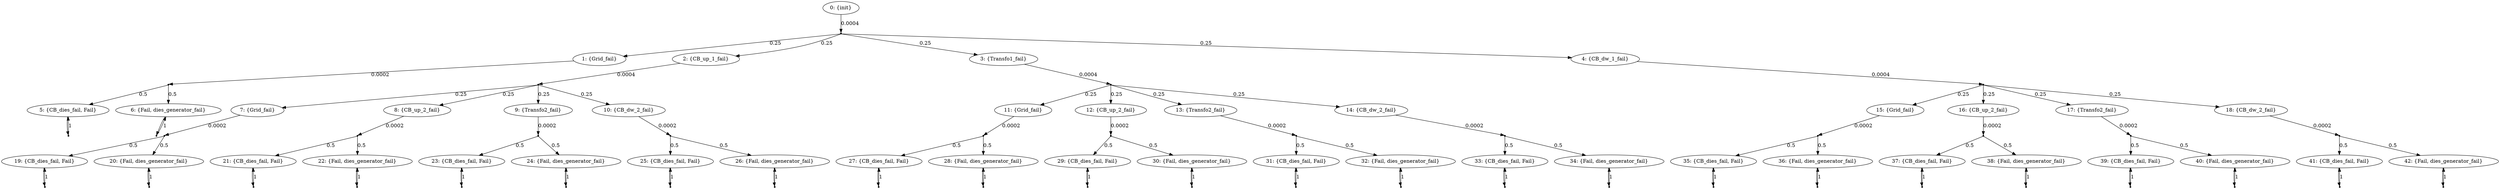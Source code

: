 digraph model {
	0 [ label = "0: {init}" ];
	1 [ label = "1: {Grid_fail}" ];
	2 [ label = "2: {CB_up_1_fail}" ];
	3 [ label = "3: {Transfo1_fail}" ];
	4 [ label = "4: {CB_dw_1_fail}" ];
	5 [ label = "5: {CB_dies_fail, Fail}" ];
	6 [ label = "6: {Fail, dies_generator_fail}" ];
	7 [ label = "7: {Grid_fail}" ];
	8 [ label = "8: {CB_up_2_fail}" ];
	9 [ label = "9: {Transfo2_fail}" ];
	10 [ label = "10: {CB_dw_2_fail}" ];
	11 [ label = "11: {Grid_fail}" ];
	12 [ label = "12: {CB_up_2_fail}" ];
	13 [ label = "13: {Transfo2_fail}" ];
	14 [ label = "14: {CB_dw_2_fail}" ];
	15 [ label = "15: {Grid_fail}" ];
	16 [ label = "16: {CB_up_2_fail}" ];
	17 [ label = "17: {Transfo2_fail}" ];
	18 [ label = "18: {CB_dw_2_fail}" ];
	19 [ label = "19: {CB_dies_fail, Fail}" ];
	20 [ label = "20: {Fail, dies_generator_fail}" ];
	21 [ label = "21: {CB_dies_fail, Fail}" ];
	22 [ label = "22: {Fail, dies_generator_fail}" ];
	23 [ label = "23: {CB_dies_fail, Fail}" ];
	24 [ label = "24: {Fail, dies_generator_fail}" ];
	25 [ label = "25: {CB_dies_fail, Fail}" ];
	26 [ label = "26: {Fail, dies_generator_fail}" ];
	27 [ label = "27: {CB_dies_fail, Fail}" ];
	28 [ label = "28: {Fail, dies_generator_fail}" ];
	29 [ label = "29: {CB_dies_fail, Fail}" ];
	30 [ label = "30: {Fail, dies_generator_fail}" ];
	31 [ label = "31: {CB_dies_fail, Fail}" ];
	32 [ label = "32: {Fail, dies_generator_fail}" ];
	33 [ label = "33: {CB_dies_fail, Fail}" ];
	34 [ label = "34: {Fail, dies_generator_fail}" ];
	35 [ label = "35: {CB_dies_fail, Fail}" ];
	36 [ label = "36: {Fail, dies_generator_fail}" ];
	37 [ label = "37: {CB_dies_fail, Fail}" ];
	38 [ label = "38: {Fail, dies_generator_fail}" ];
	39 [ label = "39: {CB_dies_fail, Fail}" ];
	40 [ label = "40: {Fail, dies_generator_fail}" ];
	41 [ label = "41: {CB_dies_fail, Fail}" ];
	42 [ label = "42: {Fail, dies_generator_fail}" ];
	"0c0" [shape = "point"];
	0 -> "0c0" [ label = "0.0004"]
;
	"0c0" -> 1 [ label= "0.25" ];
	"0c0" -> 2 [ label= "0.25" ];
	"0c0" -> 3 [ label= "0.25" ];
	"0c0" -> 4 [ label= "0.25" ];
	"1c0" [shape = "point"];
	1 -> "1c0" [ label = "0.0002"]
;
	"1c0" -> 5 [ label= "0.5" ];
	"1c0" -> 6 [ label= "0.5" ];
	"2c0" [shape = "point"];
	2 -> "2c0" [ label = "0.0004"]
;
	"2c0" -> 7 [ label= "0.25" ];
	"2c0" -> 8 [ label= "0.25" ];
	"2c0" -> 9 [ label= "0.25" ];
	"2c0" -> 10 [ label= "0.25" ];
	"3c0" [shape = "point"];
	3 -> "3c0" [ label = "0.0004"]
;
	"3c0" -> 11 [ label= "0.25" ];
	"3c0" -> 12 [ label= "0.25" ];
	"3c0" -> 13 [ label= "0.25" ];
	"3c0" -> 14 [ label= "0.25" ];
	"4c0" [shape = "point"];
	4 -> "4c0" [ label = "0.0004"]
;
	"4c0" -> 15 [ label= "0.25" ];
	"4c0" -> 16 [ label= "0.25" ];
	"4c0" -> 17 [ label= "0.25" ];
	"4c0" -> 18 [ label= "0.25" ];
	"5c0" [shape = "point"];
	5 -> "5c0";
	"5c0" -> 5 [ label= "1" ];
	"6c0" [shape = "point"];
	6 -> "6c0";
	"6c0" -> 6 [ label= "1" ];
	"7c0" [shape = "point"];
	7 -> "7c0" [ label = "0.0002"]
;
	"7c0" -> 19 [ label= "0.5" ];
	"7c0" -> 20 [ label= "0.5" ];
	"8c0" [shape = "point"];
	8 -> "8c0" [ label = "0.0002"]
;
	"8c0" -> 21 [ label= "0.5" ];
	"8c0" -> 22 [ label= "0.5" ];
	"9c0" [shape = "point"];
	9 -> "9c0" [ label = "0.0002"]
;
	"9c0" -> 23 [ label= "0.5" ];
	"9c0" -> 24 [ label= "0.5" ];
	"10c0" [shape = "point"];
	10 -> "10c0" [ label = "0.0002"]
;
	"10c0" -> 25 [ label= "0.5" ];
	"10c0" -> 26 [ label= "0.5" ];
	"11c0" [shape = "point"];
	11 -> "11c0" [ label = "0.0002"]
;
	"11c0" -> 27 [ label= "0.5" ];
	"11c0" -> 28 [ label= "0.5" ];
	"12c0" [shape = "point"];
	12 -> "12c0" [ label = "0.0002"]
;
	"12c0" -> 29 [ label= "0.5" ];
	"12c0" -> 30 [ label= "0.5" ];
	"13c0" [shape = "point"];
	13 -> "13c0" [ label = "0.0002"]
;
	"13c0" -> 31 [ label= "0.5" ];
	"13c0" -> 32 [ label= "0.5" ];
	"14c0" [shape = "point"];
	14 -> "14c0" [ label = "0.0002"]
;
	"14c0" -> 33 [ label= "0.5" ];
	"14c0" -> 34 [ label= "0.5" ];
	"15c0" [shape = "point"];
	15 -> "15c0" [ label = "0.0002"]
;
	"15c0" -> 35 [ label= "0.5" ];
	"15c0" -> 36 [ label= "0.5" ];
	"16c0" [shape = "point"];
	16 -> "16c0" [ label = "0.0002"]
;
	"16c0" -> 37 [ label= "0.5" ];
	"16c0" -> 38 [ label= "0.5" ];
	"17c0" [shape = "point"];
	17 -> "17c0" [ label = "0.0002"]
;
	"17c0" -> 39 [ label= "0.5" ];
	"17c0" -> 40 [ label= "0.5" ];
	"18c0" [shape = "point"];
	18 -> "18c0" [ label = "0.0002"]
;
	"18c0" -> 41 [ label= "0.5" ];
	"18c0" -> 42 [ label= "0.5" ];
	"19c0" [shape = "point"];
	19 -> "19c0";
	"19c0" -> 19 [ label= "1" ];
	"20c0" [shape = "point"];
	20 -> "20c0";
	"20c0" -> 20 [ label= "1" ];
	"21c0" [shape = "point"];
	21 -> "21c0";
	"21c0" -> 21 [ label= "1" ];
	"22c0" [shape = "point"];
	22 -> "22c0";
	"22c0" -> 22 [ label= "1" ];
	"23c0" [shape = "point"];
	23 -> "23c0";
	"23c0" -> 23 [ label= "1" ];
	"24c0" [shape = "point"];
	24 -> "24c0";
	"24c0" -> 24 [ label= "1" ];
	"25c0" [shape = "point"];
	25 -> "25c0";
	"25c0" -> 25 [ label= "1" ];
	"26c0" [shape = "point"];
	26 -> "26c0";
	"26c0" -> 26 [ label= "1" ];
	"27c0" [shape = "point"];
	27 -> "27c0";
	"27c0" -> 27 [ label= "1" ];
	"28c0" [shape = "point"];
	28 -> "28c0";
	"28c0" -> 28 [ label= "1" ];
	"29c0" [shape = "point"];
	29 -> "29c0";
	"29c0" -> 29 [ label= "1" ];
	"30c0" [shape = "point"];
	30 -> "30c0";
	"30c0" -> 30 [ label= "1" ];
	"31c0" [shape = "point"];
	31 -> "31c0";
	"31c0" -> 31 [ label= "1" ];
	"32c0" [shape = "point"];
	32 -> "32c0";
	"32c0" -> 32 [ label= "1" ];
	"33c0" [shape = "point"];
	33 -> "33c0";
	"33c0" -> 33 [ label= "1" ];
	"34c0" [shape = "point"];
	34 -> "34c0";
	"34c0" -> 34 [ label= "1" ];
	"35c0" [shape = "point"];
	35 -> "35c0";
	"35c0" -> 35 [ label= "1" ];
	"36c0" [shape = "point"];
	36 -> "36c0";
	"36c0" -> 36 [ label= "1" ];
	"37c0" [shape = "point"];
	37 -> "37c0";
	"37c0" -> 37 [ label= "1" ];
	"38c0" [shape = "point"];
	38 -> "38c0";
	"38c0" -> 38 [ label= "1" ];
	"39c0" [shape = "point"];
	39 -> "39c0";
	"39c0" -> 39 [ label= "1" ];
	"40c0" [shape = "point"];
	40 -> "40c0";
	"40c0" -> 40 [ label= "1" ];
	"41c0" [shape = "point"];
	41 -> "41c0";
	"41c0" -> 41 [ label= "1" ];
	"42c0" [shape = "point"];
	42 -> "42c0";
	"42c0" -> 42 [ label= "1" ];
}
